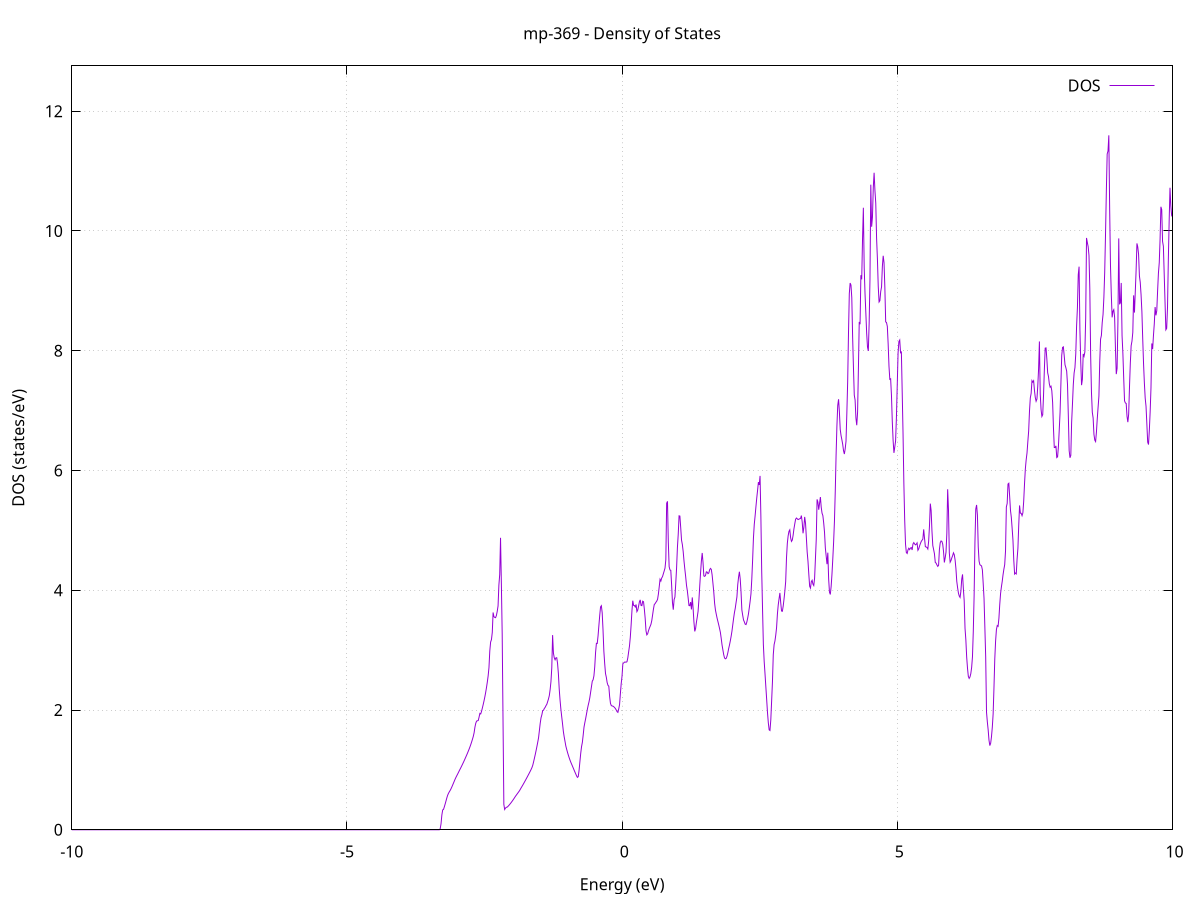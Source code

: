 set title 'mp-369 - Density of States'
set xlabel 'Energy (eV)'
set ylabel 'DOS (states/eV)'
set grid
set xrange [-10:10]
set yrange [0:12.756]
set xzeroaxis lt -1
set terminal png size 800,600
set output 'mp-369_dos_gnuplot.png'
plot '-' using 1:2 with lines title 'DOS'
-17.392300 0.000000
-17.377300 0.000000
-17.362300 0.000000
-17.347200 0.000000
-17.332200 0.000000
-17.317200 0.000000
-17.302200 0.000000
-17.287200 0.000000
-17.272200 0.000000
-17.257100 0.000000
-17.242100 0.000000
-17.227100 0.000000
-17.212100 0.000000
-17.197100 0.000000
-17.182100 0.000000
-17.167000 0.000000
-17.152000 0.000000
-17.137000 0.000000
-17.122000 0.000000
-17.107000 0.000000
-17.091900 0.000000
-17.076900 0.000000
-17.061900 0.000000
-17.046900 0.000000
-17.031900 0.000000
-17.016900 0.000000
-17.001800 0.000000
-16.986800 0.000000
-16.971800 0.000000
-16.956800 0.000000
-16.941800 0.000000
-16.926800 0.000000
-16.911700 0.000000
-16.896700 0.000000
-16.881700 0.000000
-16.866700 0.000000
-16.851700 0.000000
-16.836700 0.000000
-16.821600 0.000000
-16.806600 0.000000
-16.791600 0.000000
-16.776600 0.000000
-16.761600 0.000000
-16.746500 0.000000
-16.731500 0.000000
-16.716500 0.000000
-16.701500 0.000000
-16.686500 0.000000
-16.671500 0.000000
-16.656400 0.000000
-16.641400 0.000000
-16.626400 0.000000
-16.611400 0.000000
-16.596400 0.000000
-16.581400 0.000000
-16.566300 0.000000
-16.551300 0.000000
-16.536300 0.000000
-16.521300 0.000000
-16.506300 0.000000
-16.491300 0.000000
-16.476200 0.000000
-16.461200 0.000000
-16.446200 0.000000
-16.431200 0.000000
-16.416200 0.000000
-16.401100 0.000000
-16.386100 0.000000
-16.371100 0.000000
-16.356100 0.000000
-16.341100 0.000000
-16.326100 0.000000
-16.311000 0.000000
-16.296000 0.000000
-16.281000 0.000000
-16.266000 0.000000
-16.251000 0.000000
-16.236000 0.000000
-16.220900 0.000000
-16.205900 0.000000
-16.190900 0.000000
-16.175900 0.000000
-16.160900 0.000000
-16.145800 0.000000
-16.130800 0.000000
-16.115800 0.000000
-16.100800 0.000000
-16.085800 0.000000
-16.070800 0.000000
-16.055700 0.000000
-16.040700 0.000000
-16.025700 381.460400
-16.010700 0.000000
-15.995700 460.490500
-15.980700 0.000000
-15.965600 0.000000
-15.950600 0.000000
-15.935600 0.000000
-15.920600 0.000000
-15.905600 484.937600
-15.890600 0.000000
-15.875500 0.166700
-15.860500 195.733400
-15.845500 0.000000
-15.830500 0.000000
-15.815500 0.000000
-15.800400 0.000000
-15.785400 0.000000
-15.770400 0.000000
-15.755400 0.000000
-15.740400 0.000000
-15.725400 0.000000
-15.710300 0.000000
-15.695300 0.000000
-15.680300 0.000000
-15.665300 0.000000
-15.650300 0.000000
-15.635300 0.000000
-15.620200 0.000000
-15.605200 0.000000
-15.590200 0.000000
-15.575200 0.000000
-15.560200 0.000000
-15.545200 0.000000
-15.530100 0.000000
-15.515100 0.000000
-15.500100 0.000000
-15.485100 0.000000
-15.470100 0.000000
-15.455000 0.000000
-15.440000 0.000000
-15.425000 0.000000
-15.410000 0.000000
-15.395000 0.000000
-15.380000 0.000000
-15.364900 0.000000
-15.349900 0.000000
-15.334900 0.000000
-15.319900 0.000000
-15.304900 0.000000
-15.289900 0.000000
-15.274800 0.000000
-15.259800 0.000000
-15.244800 0.000000
-15.229800 0.000000
-15.214800 0.000000
-15.199800 0.000000
-15.184700 0.000000
-15.169700 0.000000
-15.154700 0.000000
-15.139700 0.000000
-15.124700 0.000000
-15.109600 0.000000
-15.094600 0.000000
-15.079600 0.000000
-15.064600 0.000000
-15.049600 0.000000
-15.034600 0.000000
-15.019500 0.000000
-15.004500 0.000000
-14.989500 0.000000
-14.974500 0.000000
-14.959500 0.000000
-14.944500 0.000000
-14.929400 0.000000
-14.914400 0.000000
-14.899400 0.000000
-14.884400 0.000000
-14.869400 0.000000
-14.854300 0.000000
-14.839300 0.000000
-14.824300 0.000000
-14.809300 0.000000
-14.794300 0.000000
-14.779300 0.000000
-14.764200 0.000000
-14.749200 0.000000
-14.734200 0.000000
-14.719200 0.000000
-14.704200 0.000000
-14.689200 0.000000
-14.674100 0.000000
-14.659100 0.000000
-14.644100 0.000000
-14.629100 0.000000
-14.614100 0.000000
-14.599100 0.000000
-14.584000 0.000000
-14.569000 0.000000
-14.554000 0.000000
-14.539000 0.000000
-14.524000 0.000000
-14.508900 0.000000
-14.493900 0.000000
-14.478900 0.000000
-14.463900 0.000000
-14.448900 0.000000
-14.433900 0.000000
-14.418800 0.000000
-14.403800 0.000000
-14.388800 0.000000
-14.373800 0.000000
-14.358800 0.000000
-14.343800 0.000000
-14.328700 0.000000
-14.313700 0.000000
-14.298700 0.000000
-14.283700 0.000000
-14.268700 0.000000
-14.253700 0.000000
-14.238600 0.000000
-14.223600 0.000000
-14.208600 0.000000
-14.193600 0.000000
-14.178600 0.000000
-14.163500 0.000000
-14.148500 0.000000
-14.133500 0.000000
-14.118500 0.000000
-14.103500 0.000000
-14.088500 0.000000
-14.073400 0.000000
-14.058400 0.000000
-14.043400 0.000000
-14.028400 0.000000
-14.013400 0.000000
-13.998400 0.000000
-13.983300 0.000000
-13.968300 0.000000
-13.953300 0.000000
-13.938300 0.000000
-13.923300 0.000000
-13.908300 0.000000
-13.893200 0.000000
-13.878200 0.000000
-13.863200 0.000000
-13.848200 0.000000
-13.833200 0.000000
-13.818100 0.000000
-13.803100 0.000000
-13.788100 0.000000
-13.773100 0.000000
-13.758100 0.000000
-13.743100 0.000000
-13.728000 0.000000
-13.713000 0.000000
-13.698000 0.000000
-13.683000 0.000000
-13.668000 0.000000
-13.653000 0.000000
-13.637900 0.000000
-13.622900 0.000000
-13.607900 0.000000
-13.592900 0.000000
-13.577900 0.000000
-13.562800 0.000000
-13.547800 0.000000
-13.532800 0.000000
-13.517800 0.000000
-13.502800 0.000000
-13.487800 0.000000
-13.472700 0.000000
-13.457700 0.000000
-13.442700 0.000000
-13.427700 0.000000
-13.412700 0.000000
-13.397700 0.000000
-13.382600 0.000000
-13.367600 0.000000
-13.352600 0.000000
-13.337600 0.000000
-13.322600 0.000000
-13.307600 0.000000
-13.292500 0.000000
-13.277500 0.000000
-13.262500 0.000000
-13.247500 0.000000
-13.232500 0.000000
-13.217400 0.000000
-13.202400 0.000000
-13.187400 0.000000
-13.172400 0.000000
-13.157400 0.000000
-13.142400 0.000000
-13.127300 0.000000
-13.112300 0.000000
-13.097300 0.000000
-13.082300 0.000000
-13.067300 0.000000
-13.052300 0.000000
-13.037200 0.000000
-13.022200 0.000000
-13.007200 0.000000
-12.992200 0.000000
-12.977200 0.000000
-12.962200 0.000000
-12.947100 0.000000
-12.932100 0.000000
-12.917100 0.000000
-12.902100 0.000000
-12.887100 0.000000
-12.872000 0.000000
-12.857000 0.000000
-12.842000 0.000000
-12.827000 0.000000
-12.812000 0.000000
-12.797000 0.000000
-12.781900 0.000000
-12.766900 0.000000
-12.751900 0.000000
-12.736900 0.000000
-12.721900 0.000000
-12.706900 0.000000
-12.691800 0.000000
-12.676800 0.000000
-12.661800 0.000000
-12.646800 0.000000
-12.631800 0.000000
-12.616800 0.000000
-12.601700 0.000000
-12.586700 0.000000
-12.571700 0.000000
-12.556700 0.000000
-12.541700 0.000000
-12.526600 0.000000
-12.511600 0.000000
-12.496600 0.000000
-12.481600 0.000000
-12.466600 0.000000
-12.451600 0.000000
-12.436500 0.000000
-12.421500 0.000000
-12.406500 0.000000
-12.391500 0.000000
-12.376500 0.000000
-12.361500 0.000000
-12.346400 0.000000
-12.331400 0.000000
-12.316400 0.000000
-12.301400 0.000000
-12.286400 0.000000
-12.271300 0.000000
-12.256300 0.000000
-12.241300 0.000000
-12.226300 0.000000
-12.211300 0.000000
-12.196300 0.000000
-12.181200 0.000000
-12.166200 0.000000
-12.151200 0.000000
-12.136200 0.000000
-12.121200 0.000000
-12.106200 0.000000
-12.091100 0.000000
-12.076100 0.000000
-12.061100 0.000000
-12.046100 0.000000
-12.031100 0.000000
-12.016100 0.000000
-12.001000 0.000000
-11.986000 0.000000
-11.971000 0.000000
-11.956000 0.000000
-11.941000 0.000000
-11.925900 0.000000
-11.910900 0.000000
-11.895900 0.000000
-11.880900 0.000000
-11.865900 0.000000
-11.850900 0.000000
-11.835800 0.000000
-11.820800 0.000000
-11.805800 0.000000
-11.790800 0.000000
-11.775800 0.000000
-11.760800 0.000000
-11.745700 0.000000
-11.730700 0.000000
-11.715700 0.000000
-11.700700 0.000000
-11.685700 0.000000
-11.670700 0.000000
-11.655600 0.000000
-11.640600 0.000000
-11.625600 0.000000
-11.610600 0.000000
-11.595600 0.000000
-11.580500 0.000000
-11.565500 0.000000
-11.550500 0.000000
-11.535500 0.000000
-11.520500 0.000000
-11.505500 0.000000
-11.490400 0.000000
-11.475400 0.000000
-11.460400 0.000000
-11.445400 0.000000
-11.430400 0.000000
-11.415400 0.000000
-11.400300 0.000000
-11.385300 0.000000
-11.370300 0.000000
-11.355300 0.000000
-11.340300 0.000000
-11.325300 0.000000
-11.310200 0.000000
-11.295200 0.000000
-11.280200 0.000000
-11.265200 0.000000
-11.250200 0.000000
-11.235100 0.000000
-11.220100 0.000000
-11.205100 0.000000
-11.190100 0.000000
-11.175100 0.000000
-11.160100 0.000000
-11.145000 0.000000
-11.130000 0.000000
-11.115000 0.000000
-11.100000 0.000000
-11.085000 0.000000
-11.070000 0.000000
-11.054900 0.000000
-11.039900 0.000000
-11.024900 0.000000
-11.009900 0.000000
-10.994900 0.000000
-10.979800 0.000000
-10.964800 0.000000
-10.949800 0.000000
-10.934800 0.000000
-10.919800 0.000000
-10.904800 0.000000
-10.889700 0.000000
-10.874700 0.000000
-10.859700 0.000000
-10.844700 0.000000
-10.829700 0.000000
-10.814700 0.000000
-10.799600 0.000000
-10.784600 0.000000
-10.769600 0.000000
-10.754600 0.000000
-10.739600 0.000000
-10.724600 0.000000
-10.709500 0.000000
-10.694500 0.000000
-10.679500 0.000000
-10.664500 0.000000
-10.649500 0.000000
-10.634400 0.000000
-10.619400 0.000000
-10.604400 0.000000
-10.589400 0.000000
-10.574400 0.000000
-10.559400 0.000000
-10.544300 0.000000
-10.529300 0.000000
-10.514300 0.000000
-10.499300 0.000000
-10.484300 0.000000
-10.469300 0.000000
-10.454200 0.000000
-10.439200 0.000000
-10.424200 0.000000
-10.409200 0.000000
-10.394200 0.000000
-10.379200 0.000000
-10.364100 0.000000
-10.349100 0.000000
-10.334100 0.000000
-10.319100 0.000000
-10.304100 0.000000
-10.289000 0.000000
-10.274000 0.000000
-10.259000 0.000000
-10.244000 0.000000
-10.229000 0.000000
-10.214000 0.000000
-10.198900 0.000000
-10.183900 0.000000
-10.168900 0.000000
-10.153900 0.000000
-10.138900 0.000000
-10.123900 0.000000
-10.108800 0.000000
-10.093800 0.000000
-10.078800 0.000000
-10.063800 0.000000
-10.048800 0.000000
-10.033800 0.000000
-10.018700 0.000000
-10.003700 0.000000
-9.988700 0.000000
-9.973700 0.000000
-9.958700 0.000000
-9.943600 0.000000
-9.928600 0.000000
-9.913600 0.000000
-9.898600 0.000000
-9.883600 0.000000
-9.868600 0.000000
-9.853500 0.000000
-9.838500 0.000000
-9.823500 0.000000
-9.808500 0.000000
-9.793500 0.000000
-9.778500 0.000000
-9.763400 0.000000
-9.748400 0.000000
-9.733400 0.000000
-9.718400 0.000000
-9.703400 0.000000
-9.688300 0.000000
-9.673300 0.000000
-9.658300 0.000000
-9.643300 0.000000
-9.628300 0.000000
-9.613300 0.000000
-9.598200 0.000000
-9.583200 0.000000
-9.568200 0.000000
-9.553200 0.000000
-9.538200 0.000000
-9.523200 0.000000
-9.508100 0.000000
-9.493100 0.000000
-9.478100 0.000000
-9.463100 0.000000
-9.448100 0.000000
-9.433100 0.000000
-9.418000 0.000000
-9.403000 0.000000
-9.388000 0.000000
-9.373000 0.000000
-9.358000 0.000000
-9.342900 0.000000
-9.327900 0.000000
-9.312900 0.000000
-9.297900 0.000000
-9.282900 0.000000
-9.267900 0.000000
-9.252800 0.000000
-9.237800 0.000000
-9.222800 0.000000
-9.207800 0.000000
-9.192800 0.000000
-9.177800 0.000000
-9.162700 0.000000
-9.147700 0.000000
-9.132700 0.000000
-9.117700 0.000000
-9.102700 0.000000
-9.087700 0.000000
-9.072600 0.000000
-9.057600 0.000000
-9.042600 0.000000
-9.027600 0.000000
-9.012600 0.000000
-8.997500 0.000000
-8.982500 0.000000
-8.967500 0.000000
-8.952500 0.000000
-8.937500 0.000000
-8.922500 0.000000
-8.907400 0.000000
-8.892400 0.000000
-8.877400 0.000000
-8.862400 0.000000
-8.847400 0.000000
-8.832400 0.000000
-8.817300 0.000000
-8.802300 0.000000
-8.787300 0.000000
-8.772300 0.000000
-8.757300 0.000000
-8.742300 0.000000
-8.727200 0.000000
-8.712200 0.000000
-8.697200 0.000000
-8.682200 0.000000
-8.667200 0.000000
-8.652100 0.000000
-8.637100 0.000000
-8.622100 0.000000
-8.607100 0.000000
-8.592100 0.000000
-8.577100 0.000000
-8.562000 0.000000
-8.547000 0.000000
-8.532000 0.000000
-8.517000 0.000000
-8.502000 0.000000
-8.487000 0.000000
-8.471900 0.000000
-8.456900 0.000000
-8.441900 0.000000
-8.426900 0.000000
-8.411900 0.000000
-8.396800 0.000000
-8.381800 0.000000
-8.366800 0.000000
-8.351800 0.000000
-8.336800 0.000000
-8.321800 0.000000
-8.306700 0.000000
-8.291700 0.000000
-8.276700 0.000000
-8.261700 0.000000
-8.246700 0.000000
-8.231700 0.000000
-8.216600 0.000000
-8.201600 0.000000
-8.186600 0.000000
-8.171600 0.000000
-8.156600 0.000000
-8.141600 0.000000
-8.126500 0.000000
-8.111500 0.000000
-8.096500 0.000000
-8.081500 0.000000
-8.066500 0.000000
-8.051400 0.000000
-8.036400 0.000000
-8.021400 0.000000
-8.006400 0.000000
-7.991400 0.000000
-7.976400 0.000000
-7.961300 0.000000
-7.946300 0.000000
-7.931300 0.000000
-7.916300 0.000000
-7.901300 0.000000
-7.886300 0.000000
-7.871200 0.000000
-7.856200 0.000000
-7.841200 0.000000
-7.826200 0.000000
-7.811200 0.000000
-7.796200 0.000000
-7.781100 0.000000
-7.766100 0.000000
-7.751100 0.000000
-7.736100 0.000000
-7.721100 0.000000
-7.706000 0.000000
-7.691000 0.000000
-7.676000 0.000000
-7.661000 0.000000
-7.646000 0.000000
-7.631000 0.000000
-7.615900 0.000000
-7.600900 0.000000
-7.585900 0.000000
-7.570900 0.000000
-7.555900 0.000000
-7.540900 0.000000
-7.525800 0.000000
-7.510800 0.000000
-7.495800 0.000000
-7.480800 0.000000
-7.465800 0.000000
-7.450800 0.000000
-7.435700 0.000000
-7.420700 0.000000
-7.405700 0.000000
-7.390700 0.000000
-7.375700 0.000000
-7.360600 0.000000
-7.345600 0.000000
-7.330600 0.000000
-7.315600 0.000000
-7.300600 0.000000
-7.285600 0.000000
-7.270500 0.000000
-7.255500 0.000000
-7.240500 0.000000
-7.225500 0.000000
-7.210500 0.000000
-7.195500 0.000000
-7.180400 0.000000
-7.165400 0.000000
-7.150400 0.000000
-7.135400 0.000000
-7.120400 0.000000
-7.105300 0.000000
-7.090300 0.000000
-7.075300 0.000000
-7.060300 0.000000
-7.045300 0.000000
-7.030300 0.000000
-7.015200 0.000000
-7.000200 0.000000
-6.985200 0.000000
-6.970200 0.000000
-6.955200 0.000000
-6.940200 0.000000
-6.925100 0.000000
-6.910100 0.000000
-6.895100 0.000000
-6.880100 0.000000
-6.865100 0.000000
-6.850100 0.000000
-6.835000 0.000000
-6.820000 0.000000
-6.805000 0.000000
-6.790000 0.000000
-6.775000 0.000000
-6.759900 0.000000
-6.744900 0.000000
-6.729900 0.000000
-6.714900 0.000000
-6.699900 0.000000
-6.684900 0.000000
-6.669800 0.000000
-6.654800 0.000000
-6.639800 0.000000
-6.624800 0.000000
-6.609800 0.000000
-6.594800 0.000000
-6.579700 0.000000
-6.564700 0.000000
-6.549700 0.000000
-6.534700 0.000000
-6.519700 0.000000
-6.504700 0.000000
-6.489600 0.000000
-6.474600 0.000000
-6.459600 0.000000
-6.444600 0.000000
-6.429600 0.000000
-6.414500 0.000000
-6.399500 0.000000
-6.384500 0.000000
-6.369500 0.000000
-6.354500 0.000000
-6.339500 0.000000
-6.324400 0.000000
-6.309400 0.000000
-6.294400 0.000000
-6.279400 0.000000
-6.264400 0.000000
-6.249400 0.000000
-6.234300 0.000000
-6.219300 0.000000
-6.204300 0.000000
-6.189300 0.000000
-6.174300 0.000000
-6.159300 0.000000
-6.144200 0.000000
-6.129200 0.000000
-6.114200 0.000000
-6.099200 0.000000
-6.084200 0.000000
-6.069100 0.000000
-6.054100 0.000000
-6.039100 0.000000
-6.024100 0.000000
-6.009100 0.000000
-5.994100 0.000000
-5.979000 0.000000
-5.964000 0.000000
-5.949000 0.000000
-5.934000 0.000000
-5.919000 0.000000
-5.904000 0.000000
-5.888900 0.000000
-5.873900 0.000000
-5.858900 0.000000
-5.843900 0.000000
-5.828900 0.000000
-5.813800 0.000000
-5.798800 0.000000
-5.783800 0.000000
-5.768800 0.000000
-5.753800 0.000000
-5.738800 0.000000
-5.723700 0.000000
-5.708700 0.000000
-5.693700 0.000000
-5.678700 0.000000
-5.663700 0.000000
-5.648700 0.000000
-5.633600 0.000000
-5.618600 0.000000
-5.603600 0.000000
-5.588600 0.000000
-5.573600 0.000000
-5.558600 0.000000
-5.543500 0.000000
-5.528500 0.000000
-5.513500 0.000000
-5.498500 0.000000
-5.483500 0.000000
-5.468400 0.000000
-5.453400 0.000000
-5.438400 0.000000
-5.423400 0.000000
-5.408400 0.000000
-5.393400 0.000000
-5.378300 0.000000
-5.363300 0.000000
-5.348300 0.000000
-5.333300 0.000000
-5.318300 0.000000
-5.303300 0.000000
-5.288200 0.000000
-5.273200 0.000000
-5.258200 0.000000
-5.243200 0.000000
-5.228200 0.000000
-5.213200 0.000000
-5.198100 0.000000
-5.183100 0.000000
-5.168100 0.000000
-5.153100 0.000000
-5.138100 0.000000
-5.123000 0.000000
-5.108000 0.000000
-5.093000 0.000000
-5.078000 0.000000
-5.063000 0.000000
-5.048000 0.000000
-5.032900 0.000000
-5.017900 0.000000
-5.002900 0.000000
-4.987900 0.000000
-4.972900 0.000000
-4.957900 0.000000
-4.942800 0.000000
-4.927800 0.000000
-4.912800 0.000000
-4.897800 0.000000
-4.882800 0.000000
-4.867800 0.000000
-4.852700 0.000000
-4.837700 0.000000
-4.822700 0.000000
-4.807700 0.000000
-4.792700 0.000000
-4.777600 0.000000
-4.762600 0.000000
-4.747600 0.000000
-4.732600 0.000000
-4.717600 0.000000
-4.702600 0.000000
-4.687500 0.000000
-4.672500 0.000000
-4.657500 0.000000
-4.642500 0.000000
-4.627500 0.000000
-4.612500 0.000000
-4.597400 0.000000
-4.582400 0.000000
-4.567400 0.000000
-4.552400 0.000000
-4.537400 0.000000
-4.522300 0.000000
-4.507300 0.000000
-4.492300 0.000000
-4.477300 0.000000
-4.462300 0.000000
-4.447300 0.000000
-4.432200 0.000000
-4.417200 0.000000
-4.402200 0.000000
-4.387200 0.000000
-4.372200 0.000000
-4.357200 0.000000
-4.342100 0.000000
-4.327100 0.000000
-4.312100 0.000000
-4.297100 0.000000
-4.282100 0.000000
-4.267100 0.000000
-4.252000 0.000000
-4.237000 0.000000
-4.222000 0.000000
-4.207000 0.000000
-4.192000 0.000000
-4.176900 0.000000
-4.161900 0.000000
-4.146900 0.000000
-4.131900 0.000000
-4.116900 0.000000
-4.101900 0.000000
-4.086800 0.000000
-4.071800 0.000000
-4.056800 0.000000
-4.041800 0.000000
-4.026800 0.000000
-4.011800 0.000000
-3.996700 0.000000
-3.981700 0.000000
-3.966700 0.000000
-3.951700 0.000000
-3.936700 0.000000
-3.921700 0.000000
-3.906600 0.000000
-3.891600 0.000000
-3.876600 0.000000
-3.861600 0.000000
-3.846600 0.000000
-3.831500 0.000000
-3.816500 0.000000
-3.801500 0.000000
-3.786500 0.000000
-3.771500 0.000000
-3.756500 0.000000
-3.741400 0.000000
-3.726400 0.000000
-3.711400 0.000000
-3.696400 0.000000
-3.681400 0.000000
-3.666400 0.000000
-3.651300 0.000000
-3.636300 0.000000
-3.621300 0.000000
-3.606300 0.000000
-3.591300 0.000000
-3.576300 0.000000
-3.561200 0.000000
-3.546200 0.000000
-3.531200 0.000000
-3.516200 0.000000
-3.501200 0.000000
-3.486100 0.000000
-3.471100 0.000000
-3.456100 0.000000
-3.441100 0.000000
-3.426100 0.000000
-3.411100 0.000000
-3.396000 0.000000
-3.381000 0.000000
-3.366000 0.000000
-3.351000 0.000000
-3.336000 0.000000
-3.321000 0.000000
-3.305900 0.017900
-3.290900 0.099200
-3.275900 0.245900
-3.260900 0.331500
-3.245900 0.339800
-3.230800 0.383800
-3.215800 0.430800
-3.200800 0.480300
-3.185800 0.531200
-3.170800 0.575900
-3.155800 0.607900
-3.140700 0.633400
-3.125700 0.655900
-3.110700 0.682200
-3.095700 0.712300
-3.080700 0.744600
-3.065700 0.777400
-3.050600 0.810700
-3.035600 0.843900
-3.020600 0.873900
-3.005600 0.901300
-2.990600 0.927800
-2.975600 0.955300
-2.960500 0.983700
-2.945500 1.011000
-2.930500 1.037600
-2.915500 1.065700
-2.900500 1.094400
-2.885400 1.123600
-2.870400 1.153500
-2.855400 1.184200
-2.840400 1.215500
-2.825400 1.246900
-2.810400 1.279300
-2.795300 1.313200
-2.780300 1.348100
-2.765300 1.384300
-2.750300 1.423400
-2.735300 1.465400
-2.720300 1.510000
-2.705200 1.557800
-2.690200 1.618300
-2.675200 1.711200
-2.660200 1.777800
-2.645200 1.814500
-2.630200 1.820000
-2.615100 1.824000
-2.600100 1.879500
-2.585100 1.943400
-2.570100 1.934400
-2.555100 1.976900
-2.540000 2.033200
-2.525000 2.090400
-2.510000 2.151700
-2.495000 2.218000
-2.480000 2.291900
-2.465000 2.374500
-2.449900 2.465900
-2.434900 2.568900
-2.419900 2.707900
-2.404900 2.985500
-2.389900 3.134300
-2.374900 3.175300
-2.359800 3.293600
-2.344800 3.628700
-2.329800 3.557600
-2.314800 3.546600
-2.299800 3.541700
-2.284800 3.578400
-2.269700 3.647900
-2.254700 3.737800
-2.239700 4.085000
-2.224700 4.262000
-2.209700 4.875500
-2.194600 4.114800
-2.179600 3.268400
-2.164600 1.834600
-2.149600 0.425200
-2.134600 0.339000
-2.119600 0.362100
-2.104500 0.375300
-2.089500 0.377900
-2.074500 0.390900
-2.059500 0.405900
-2.044500 0.422000
-2.029500 0.439000
-2.014400 0.456900
-1.999400 0.475900
-1.984400 0.495400
-1.969400 0.515500
-1.954400 0.536300
-1.939300 0.558400
-1.924300 0.576900
-1.909300 0.596100
-1.894300 0.615100
-1.879300 0.634100
-1.864300 0.653200
-1.849200 0.678000
-1.834200 0.701800
-1.819200 0.724900
-1.804200 0.748600
-1.789200 0.772900
-1.774200 0.797700
-1.759100 0.822800
-1.744100 0.848200
-1.729100 0.873700
-1.714100 0.899600
-1.699100 0.925800
-1.684100 0.952500
-1.669000 0.979700
-1.654000 1.007800
-1.639000 1.038100
-1.624000 1.077600
-1.609000 1.134000
-1.593900 1.194700
-1.578900 1.256400
-1.563900 1.321700
-1.548900 1.390000
-1.533900 1.461400
-1.518900 1.536600
-1.503800 1.656300
-1.488800 1.777000
-1.473800 1.870600
-1.458800 1.919600
-1.443800 1.988600
-1.428800 1.996800
-1.413700 2.026100
-1.398700 2.044500
-1.383700 2.073000
-1.368700 2.095300
-1.353700 2.139000
-1.338700 2.183600
-1.323600 2.239600
-1.308600 2.340000
-1.293600 2.473700
-1.278600 2.702800
-1.263600 3.251100
-1.248500 2.950200
-1.233500 2.872200
-1.218500 2.838500
-1.203500 2.870800
-1.188500 2.873000
-1.173500 2.777800
-1.158400 2.605200
-1.143400 2.351900
-1.128400 2.166500
-1.113400 2.015700
-1.098400 1.891000
-1.083400 1.772600
-1.068300 1.642700
-1.053300 1.552500
-1.038300 1.476700
-1.023300 1.398700
-1.008300 1.344400
-0.993300 1.294200
-0.978200 1.247600
-0.963200 1.204500
-0.948200 1.164900
-0.933200 1.128700
-0.918200 1.096200
-0.903100 1.063700
-0.888100 1.030500
-0.873100 0.997300
-0.858100 0.964600
-0.843100 0.932300
-0.828100 0.900400
-0.813000 0.874900
-0.798000 0.887400
-0.783000 0.988500
-0.768000 1.132500
-0.753000 1.273500
-0.738000 1.386200
-0.722900 1.460100
-0.707900 1.580700
-0.692900 1.714300
-0.677900 1.789100
-0.662900 1.857300
-0.647800 1.933100
-0.632800 2.007300
-0.617800 2.075500
-0.602800 2.132900
-0.587800 2.204300
-0.572800 2.295900
-0.557700 2.389000
-0.542700 2.481200
-0.527700 2.504400
-0.512700 2.570600
-0.497700 2.724300
-0.482700 2.961700
-0.467600 3.113800
-0.452600 3.110900
-0.437600 3.239100
-0.422600 3.411000
-0.407600 3.577300
-0.392600 3.721000
-0.377500 3.741300
-0.362500 3.622700
-0.347500 3.337200
-0.332500 2.984700
-0.317500 2.779200
-0.302400 2.609700
-0.287400 2.545700
-0.272400 2.457300
-0.257400 2.412100
-0.242400 2.397200
-0.227400 2.226900
-0.212300 2.111100
-0.197300 2.074100
-0.182300 2.067400
-0.167300 2.064500
-0.152300 2.054500
-0.137300 2.041800
-0.122200 2.023700
-0.107200 2.000500
-0.092200 1.972100
-0.077200 1.960300
-0.062200 2.017000
-0.047200 2.089500
-0.032100 2.273100
-0.017100 2.440700
-0.002100 2.564500
0.012900 2.774100
0.027900 2.785700
0.043000 2.800400
0.058000 2.800200
0.073000 2.799100
0.088000 2.805900
0.103000 2.871000
0.118000 2.970400
0.133100 3.067400
0.148100 3.215000
0.163100 3.419200
0.178100 3.658500
0.193100 3.825200
0.208100 3.746800
0.223200 3.744200
0.238200 3.720600
0.253200 3.761900
0.268200 3.642800
0.283200 3.668200
0.298200 3.731200
0.313300 3.804700
0.328300 3.839100
0.343300 3.746400
0.358300 3.742200
0.373300 3.817100
0.388400 3.807800
0.403400 3.683500
0.418400 3.531700
0.433400 3.323600
0.448400 3.254500
0.463400 3.272200
0.478500 3.322200
0.493500 3.363500
0.508500 3.396600
0.523500 3.431500
0.538500 3.493300
0.553500 3.588100
0.568600 3.684000
0.583600 3.760800
0.598600 3.776200
0.613600 3.798800
0.628600 3.817800
0.643700 3.848600
0.658700 3.937400
0.673700 4.057400
0.688700 4.182500
0.703700 4.153900
0.718700 4.204200
0.733800 4.228000
0.748800 4.275500
0.763800 4.320900
0.778800 4.369500
0.793800 4.510500
0.808800 5.453000
0.823900 5.484500
0.838900 4.806500
0.853900 4.393900
0.868900 4.338900
0.883900 4.331900
0.898900 4.091200
0.914000 3.797300
0.929000 3.674900
0.944000 3.842500
0.959000 3.885800
0.974000 4.112100
0.989100 4.372900
1.004100 4.711500
1.019100 4.935100
1.034100 5.242600
1.049100 5.238700
1.064100 5.046300
1.079200 4.836000
1.094200 4.761700
1.109200 4.644900
1.124200 4.485600
1.139200 4.350600
1.154200 4.227400
1.169300 4.082900
1.184300 3.991400
1.199300 3.873000
1.214300 3.744200
1.229300 3.741400
1.244300 3.801800
1.259400 3.679300
1.274400 3.880100
1.289400 3.696100
1.304400 3.470500
1.319400 3.312600
1.334500 3.359400
1.349500 3.464700
1.364500 3.550400
1.379500 3.646900
1.394500 3.833000
1.409500 4.065400
1.424600 4.289000
1.439600 4.486800
1.454600 4.622600
1.469600 4.464100
1.484600 4.238400
1.499600 4.231400
1.514700 4.247100
1.529700 4.307100
1.544700 4.302500
1.559700 4.276700
1.574700 4.288600
1.589700 4.341900
1.604800 4.364300
1.619800 4.348200
1.634800 4.255800
1.649800 4.115400
1.664800 3.970500
1.679900 3.784200
1.694900 3.671100
1.709900 3.601600
1.724900 3.534800
1.739900 3.478700
1.754900 3.421800
1.770000 3.360900
1.785000 3.296000
1.800000 3.197100
1.815000 3.087600
1.830000 3.006300
1.845000 2.925800
1.860100 2.869900
1.875100 2.854800
1.890100 2.861900
1.905100 2.897600
1.920100 2.954100
1.935100 3.024800
1.950200 3.084300
1.965200 3.153900
1.980200 3.229600
1.995200 3.316300
2.010200 3.423500
2.025300 3.530400
2.040300 3.626000
2.055300 3.699000
2.070300 3.795700
2.085300 3.888000
2.100300 4.091800
2.115400 4.218800
2.130400 4.309200
2.145400 4.187800
2.160400 3.969600
2.175400 3.670600
2.190400 3.581500
2.205500 3.503400
2.220500 3.471500
2.235500 3.432800
2.250500 3.426400
2.265500 3.468500
2.280600 3.531900
2.295600 3.607500
2.310600 3.709100
2.325600 3.815800
2.340600 3.939600
2.355600 4.184800
2.370700 4.501900
2.385700 4.873400
2.400700 5.099800
2.415700 5.238500
2.430700 5.392300
2.445700 5.538500
2.460800 5.667900
2.475800 5.805100
2.490800 5.758200
2.505800 5.909200
2.520800 5.230600
2.535800 4.318500
2.550900 3.691300
2.565900 3.096800
2.580900 2.809600
2.595900 2.605000
2.610900 2.389000
2.626000 2.176300
2.641000 1.958300
2.656000 1.786400
2.671000 1.668600
2.686000 1.657900
2.701000 1.834900
2.716100 2.150000
2.731100 2.469000
2.746100 2.923400
2.761100 3.090900
2.776100 3.151300
2.791100 3.250300
2.806200 3.377300
2.821200 3.604000
2.836200 3.754800
2.851200 3.857900
2.866200 3.954900
2.881200 3.793400
2.896300 3.652800
2.911300 3.648800
2.926300 3.735200
2.941300 3.853400
2.956300 3.983900
2.971400 4.143400
2.986400 4.542800
3.001400 4.783500
3.016400 4.909300
3.031400 4.983900
3.046400 5.008900
3.061500 4.874900
3.076500 4.815500
3.091500 4.837200
3.106500 4.916700
3.121500 5.024700
3.136500 5.107300
3.151600 5.184700
3.166600 5.205600
3.181600 5.193100
3.196600 5.179900
3.211600 5.186100
3.226600 5.194100
3.241700 5.198900
3.256700 5.246800
3.271700 5.138000
3.286700 4.951200
3.301700 5.049600
3.316800 5.224100
3.331800 5.120300
3.346800 4.883500
3.361800 4.640500
3.376800 4.482400
3.391800 4.266900
3.406900 4.067400
3.421900 4.035400
3.436900 4.143500
3.451900 4.166300
3.466900 4.101600
3.481900 4.078300
3.497000 4.201900
3.512000 4.524700
3.527000 4.849800
3.542000 5.517300
3.557000 5.471400
3.572100 5.344300
3.587100 5.451800
3.602100 5.555700
3.617100 5.387100
3.632100 5.286500
3.647100 5.246900
3.662200 5.123000
3.677200 4.967300
3.692200 4.705700
3.707200 4.570700
3.722200 4.435500
3.737200 4.627400
3.752300 4.186200
3.767300 3.967400
3.782300 3.929600
3.797300 4.061600
3.812300 4.265000
3.827300 4.520400
3.842400 4.801000
3.857400 5.148600
3.872400 5.649500
3.887400 6.257200
3.902400 6.743900
3.917500 7.088500
3.932500 7.188900
3.947500 6.976900
3.962500 6.686300
3.977500 6.583100
3.992500 6.513000
4.007600 6.436800
4.022600 6.330400
4.037600 6.274500
4.052600 6.360100
4.067600 6.486800
4.082600 6.948400
4.097700 7.475100
4.112700 8.287600
4.127700 8.953800
4.142700 9.129700
4.157700 9.096000
4.172700 8.884600
4.187800 8.232600
4.202800 7.721900
4.217800 7.258100
4.232800 7.176100
4.247800 6.874800
4.262900 6.755200
4.277900 6.972000
4.292900 7.696300
4.307900 8.479900
4.322900 8.441800
4.337900 9.260300
4.353000 9.191900
4.368000 9.868200
4.383000 10.386500
4.398000 9.388900
4.413000 8.955700
4.428000 8.629300
4.443100 8.289500
4.458100 8.060800
4.473100 7.995700
4.488100 8.456400
4.503100 9.190600
4.518100 10.772400
4.533200 10.069800
4.548200 10.229900
4.563200 10.724800
4.578200 10.971400
4.593200 10.676200
4.608300 10.464000
4.623300 9.877000
4.638300 9.532300
4.653300 9.075300
4.668300 8.813400
4.683300 8.835300
4.698400 8.988500
4.713400 9.066000
4.728400 9.409700
4.743400 9.584700
4.758400 9.471400
4.773400 9.055800
4.788500 8.481200
4.803500 8.470300
4.818500 8.404600
4.833500 8.111200
4.848500 7.740900
4.863600 7.522100
4.878600 7.530500
4.893600 7.252400
4.908600 6.816400
4.923600 6.500500
4.938600 6.293500
4.953700 6.390600
4.968700 6.494800
4.983700 6.886200
4.998700 7.425000
5.013700 7.965300
5.028700 8.152800
5.043800 8.178100
5.058800 7.966000
5.073800 7.977300
5.088800 7.305300
5.103800 6.620900
5.118800 5.785800
5.133900 5.173100
5.148900 4.770600
5.163900 4.628900
5.178900 4.614000
5.193900 4.674000
5.209000 4.701500
5.224000 4.678700
5.239000 4.704400
5.254000 4.713000
5.269000 4.672400
5.284000 4.771400
5.299100 4.795200
5.314100 4.774200
5.329100 4.757900
5.344100 4.767800
5.359100 4.790300
5.374100 4.666800
5.389200 4.690500
5.404200 4.739600
5.419200 4.779400
5.434200 4.813500
5.449200 4.834700
5.464200 4.854400
5.479300 5.016000
5.494300 4.867300
5.509300 4.727700
5.524300 4.722000
5.539300 4.714000
5.554400 4.688400
5.569400 4.820700
5.584400 5.075500
5.599400 5.446400
5.614400 5.330800
5.629400 4.987800
5.644500 4.746000
5.659500 4.680300
5.674500 4.608800
5.689500 4.464800
5.704500 4.452600
5.719500 4.423300
5.734600 4.398200
5.749600 4.414400
5.764600 4.678200
5.779600 4.794200
5.794600 4.823300
5.809600 4.815700
5.824700 4.771800
5.839700 4.645800
5.854700 4.463800
5.869700 4.540800
5.884700 4.635400
5.899800 4.950500
5.914800 5.685600
5.929800 5.339200
5.944800 4.622700
5.959800 4.467600
5.974800 4.494800
5.989900 4.540300
6.004900 4.576300
6.019900 4.624500
6.034900 4.593800
6.049900 4.505400
6.064900 4.360500
6.080000 4.151000
6.095000 4.044000
6.110000 3.954100
6.125000 3.903500
6.140000 3.880000
6.155100 3.983800
6.170100 4.185300
6.185100 4.264400
6.200100 4.027000
6.215100 3.823800
6.230100 3.364600
6.245200 3.171100
6.260200 2.883800
6.275200 2.697400
6.290200 2.561700
6.305200 2.527600
6.320200 2.551700
6.335300 2.607500
6.350300 2.710300
6.365300 2.887400
6.380300 3.310700
6.395300 3.902800
6.410300 4.796500
6.425400 5.355100
6.440400 5.424100
6.455400 5.255100
6.470400 4.722400
6.485400 4.485600
6.500500 4.425400
6.515500 4.416100
6.530500 4.405200
6.545500 4.339700
6.560500 4.113000
6.575500 3.864100
6.590600 3.380900
6.605600 2.889500
6.620600 1.964600
6.635600 1.801200
6.650600 1.668800
6.665600 1.497600
6.680700 1.405700
6.695700 1.442900
6.710700 1.552600
6.725700 1.710300
6.740700 1.930600
6.755700 2.360100
6.770800 2.850800
6.785800 3.153000
6.800800 3.344500
6.815800 3.409900
6.830800 3.397300
6.845900 3.531100
6.860900 3.758900
6.875900 3.943500
6.890900 4.054200
6.905900 4.146100
6.920900 4.257900
6.936000 4.349600
6.951000 4.426600
6.966000 4.653900
6.981000 5.390200
6.996000 5.448900
7.011000 5.773600
7.026100 5.786600
7.041100 5.567200
7.056100 5.334000
7.071100 5.219300
7.086100 5.034900
7.101100 4.836100
7.116200 4.499200
7.131200 4.270500
7.146200 4.287200
7.161200 4.273300
7.176200 4.519800
7.191300 4.700700
7.206300 5.091500
7.221300 5.416000
7.236300 5.286500
7.251300 5.284500
7.266300 5.245100
7.281400 5.292100
7.296400 5.487000
7.311400 5.779000
7.326400 6.027100
7.341400 6.179400
7.356400 6.291100
7.371500 6.481300
7.386500 6.659100
7.401500 6.990000
7.416500 7.211200
7.431500 7.286600
7.446600 7.499500
7.461600 7.475500
7.476600 7.497600
7.491600 7.337800
7.506600 7.219800
7.521600 7.155800
7.536700 7.193000
7.551700 7.404300
7.566700 7.694500
7.581700 8.154400
7.596700 7.277900
7.611700 7.019900
7.626800 6.901300
7.641800 6.931000
7.656800 7.257600
7.671800 7.684700
7.686800 8.042800
7.701800 8.046500
7.716900 7.861200
7.731900 7.630700
7.746900 7.567800
7.761900 7.446600
7.776900 7.390400
7.792000 7.407100
7.807000 7.330900
7.822000 7.134300
7.837000 6.711600
7.852000 6.383000
7.867000 6.382800
7.882100 6.410700
7.897100 6.215100
7.912100 6.227800
7.927100 6.398400
7.942100 6.675700
7.957100 6.970600
7.972200 7.443000
7.987200 7.920500
8.002200 8.054200
8.017200 8.064000
8.032200 7.916700
8.047200 7.763600
8.062300 7.716800
8.077300 7.658400
8.092300 7.433600
8.107300 6.912200
8.122300 6.332000
8.137400 6.212000
8.152400 6.251900
8.167400 6.806600
8.182400 7.109800
8.197400 7.432200
8.212400 7.628200
8.227500 7.717200
8.242500 7.949200
8.257500 8.413900
8.272500 8.717200
8.287500 9.269000
8.302500 9.403300
8.317600 8.356800
8.332600 7.813900
8.347600 7.424800
8.362600 7.521500
8.377600 7.945900
8.392600 7.907400
8.407700 7.978300
8.422700 8.546500
8.437700 9.882600
8.452700 9.806400
8.467700 9.736400
8.482800 9.587000
8.497800 9.030400
8.512800 7.923400
8.527800 7.302500
8.542800 6.971800
8.557800 6.876400
8.572900 6.602300
8.587900 6.506100
8.602900 6.482300
8.617900 6.642200
8.632900 6.862100
8.647900 7.052300
8.663000 7.240800
8.678000 7.815500
8.693000 8.192100
8.708000 8.254500
8.723000 8.469800
8.738100 8.605300
8.753100 8.887900
8.768100 9.307700
8.783100 9.948500
8.798100 10.668000
8.813100 11.284500
8.828200 11.334300
8.843200 11.596400
8.858200 10.373800
8.873200 9.420600
8.888200 8.935000
8.903200 8.556700
8.918300 8.659700
8.933300 8.685300
8.948300 8.560400
8.963300 8.048200
8.978300 7.608800
8.993300 7.705700
9.008400 8.473600
9.023400 9.875100
9.038400 8.774700
9.053400 8.799700
9.068400 9.131700
9.083500 8.251600
9.098500 7.954400
9.113500 7.542900
9.128500 7.162500
9.143500 7.127700
9.158500 7.119400
9.173600 6.904600
9.188600 6.807000
9.203600 6.939700
9.218600 7.391300
9.233600 7.792400
9.248600 8.082000
9.263700 8.160000
9.278700 8.305700
9.293700 8.924500
9.308700 8.636400
9.323700 8.978400
9.338700 9.340300
9.353800 9.791600
9.368800 9.732200
9.383800 9.609600
9.398800 9.249400
9.413800 9.143900
9.428900 8.933100
9.443900 8.651700
9.458900 8.199800
9.473900 7.786400
9.488900 7.462200
9.503900 7.208000
9.519000 7.071300
9.534000 6.777800
9.549000 6.473200
9.564000 6.432500
9.579000 6.666200
9.594000 6.976800
9.609100 7.378500
9.624100 8.120800
9.639100 8.026900
9.654100 8.255100
9.669100 8.448300
9.684100 8.728800
9.699200 8.590700
9.714200 8.667700
9.729200 8.993600
9.744200 9.292400
9.759200 9.467600
9.774300 9.858900
9.789300 10.403200
9.804300 10.354000
9.819300 9.826400
9.834300 9.743600
9.849300 9.280900
9.864400 8.809600
9.879400 8.349000
9.894400 8.373500
9.909400 8.724400
9.924400 9.523000
9.939400 10.165300
9.954500 10.720600
9.969500 10.416200
9.984500 10.259500
9.999500 10.283100
10.014500 10.471900
10.029600 10.843300
10.044600 10.478200
10.059600 9.493200
10.074600 8.798600
10.089600 8.311200
10.104600 8.393200
10.119700 8.721400
10.134700 9.005300
10.149700 9.592000
10.164700 9.812800
10.179700 10.413500
10.194700 10.939000
10.209800 10.559900
10.224800 9.911000
10.239800 9.576000
10.254800 9.530000
10.269800 9.601500
10.284800 10.068000
10.299900 10.667700
10.314900 11.778000
10.329900 12.018200
10.344900 10.866000
10.359900 9.997300
10.375000 9.059600
10.390000 8.359000
10.405000 7.789700
10.420000 7.893300
10.435000 8.080400
10.450000 8.555500
10.465100 9.028500
10.480100 9.673600
10.495100 10.032500
10.510100 10.418500
10.525100 10.833600
10.540100 10.785000
10.555200 10.200800
10.570200 9.722600
10.585200 9.689500
10.600200 9.005200
10.615200 8.129000
10.630200 7.740100
10.645300 7.323100
10.660300 6.382600
10.675300 5.457000
10.690300 4.586700
10.705300 4.259600
10.720400 4.014000
10.735400 3.948100
10.750400 3.699500
10.765400 3.541100
10.780400 3.404500
10.795400 3.292100
10.810500 3.152800
10.825500 2.993300
10.840500 2.818200
10.855500 2.698800
10.870500 2.669400
10.885500 2.594700
10.900600 2.519600
10.915600 2.642500
10.930600 2.713200
10.945600 2.692700
10.960600 2.285900
10.975600 1.948100
10.990700 1.800400
11.005700 1.735000
11.020700 1.744100
11.035700 1.833400
11.050700 1.568300
11.065800 1.226600
11.080800 0.964300
11.095800 0.796700
11.110800 0.650700
11.125800 0.509100
11.140800 0.364700
11.155900 0.311100
11.170900 0.257000
11.185900 0.202700
11.200900 0.149200
11.215900 0.100400
11.230900 0.057000
11.246000 0.022200
11.261000 0.006000
11.276000 0.000000
11.291000 0.000000
11.306000 0.000000
11.321100 0.000000
11.336100 0.000000
11.351100 0.000000
11.366100 0.000000
11.381100 0.000000
11.396100 0.000000
11.411200 0.000000
11.426200 0.000000
11.441200 0.000000
11.456200 0.000000
11.471200 0.000000
11.486200 0.000000
11.501300 0.000000
11.516300 0.000000
11.531300 0.000000
11.546300 0.000000
11.561300 0.000000
11.576300 0.000000
11.591400 0.000000
11.606400 0.000000
11.621400 0.000000
11.636400 0.000000
11.651400 0.000000
11.666500 0.000000
11.681500 0.000000
11.696500 0.000000
11.711500 0.000000
11.726500 0.000000
11.741500 0.000000
11.756600 0.000000
11.771600 0.000000
11.786600 0.000000
11.801600 0.000000
11.816600 0.000000
11.831600 0.000000
11.846700 0.000000
11.861700 0.000000
11.876700 0.000000
11.891700 0.000000
11.906700 0.000000
11.921700 0.000000
11.936800 0.000000
11.951800 0.000000
11.966800 0.000000
11.981800 0.000000
11.996800 0.000000
12.011900 0.000000
12.026900 0.000000
12.041900 0.000000
12.056900 0.000000
12.071900 0.000000
12.086900 0.000000
12.102000 0.000000
12.117000 0.000000
12.132000 0.000000
12.147000 0.000000
12.162000 0.000000
12.177000 0.000000
12.192100 0.000000
12.207100 0.000000
12.222100 0.000000
12.237100 0.000000
12.252100 0.000000
12.267100 0.000000
12.282200 0.000000
12.297200 0.000000
12.312200 0.000000
12.327200 0.000000
12.342200 0.000000
12.357300 0.000000
12.372300 0.000000
12.387300 0.000000
12.402300 0.000000
12.417300 0.000000
12.432300 0.000000
12.447400 0.000000
12.462400 0.000000
12.477400 0.000000
12.492400 0.000000
12.507400 0.000000
12.522400 0.000000
12.537500 0.000000
12.552500 0.000000
12.567500 0.000000
12.582500 0.000000
12.597500 0.000000
12.612600 0.000000
12.627600 0.000000
12.642600 0.000000
e
